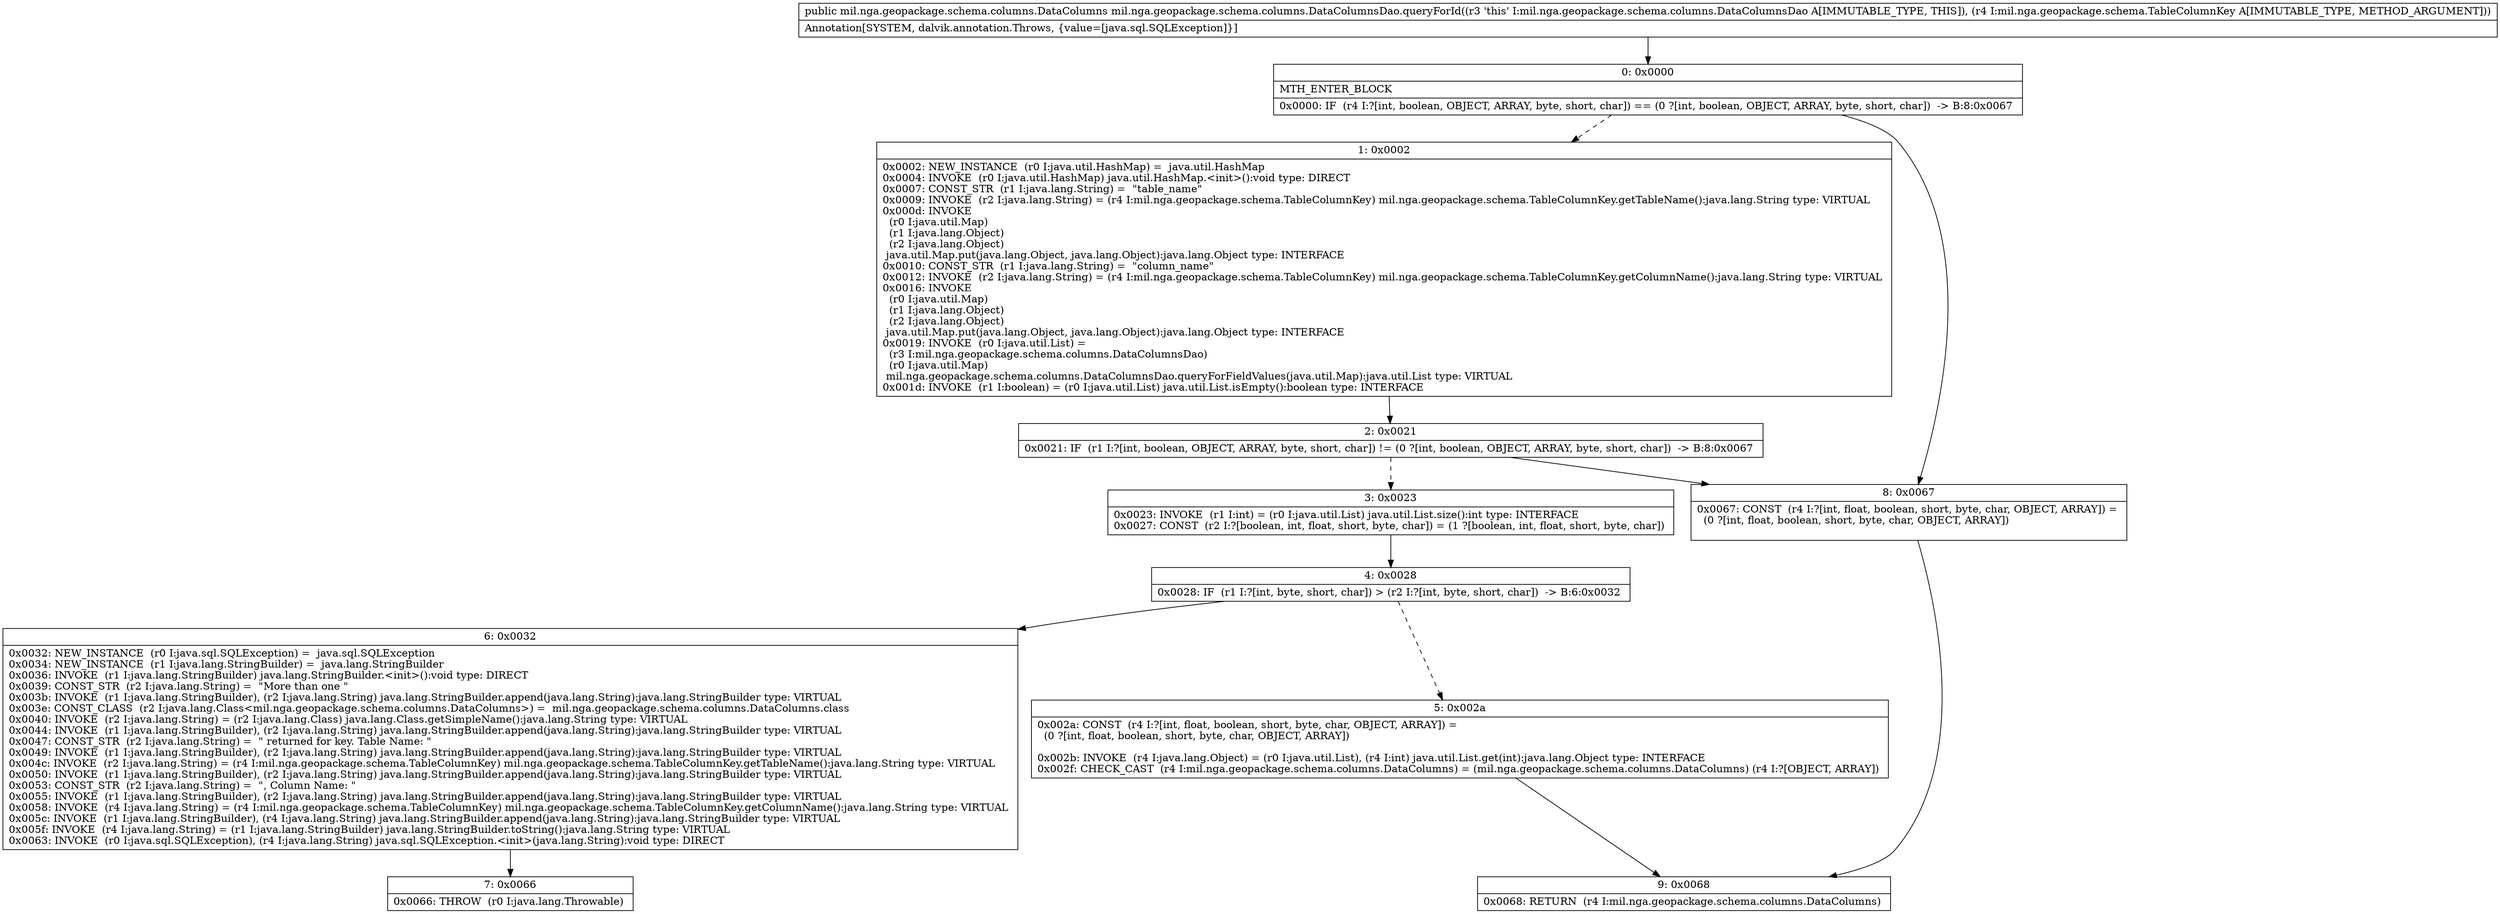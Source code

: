digraph "CFG formil.nga.geopackage.schema.columns.DataColumnsDao.queryForId(Lmil\/nga\/geopackage\/schema\/TableColumnKey;)Lmil\/nga\/geopackage\/schema\/columns\/DataColumns;" {
Node_0 [shape=record,label="{0\:\ 0x0000|MTH_ENTER_BLOCK\l|0x0000: IF  (r4 I:?[int, boolean, OBJECT, ARRAY, byte, short, char]) == (0 ?[int, boolean, OBJECT, ARRAY, byte, short, char])  \-\> B:8:0x0067 \l}"];
Node_1 [shape=record,label="{1\:\ 0x0002|0x0002: NEW_INSTANCE  (r0 I:java.util.HashMap) =  java.util.HashMap \l0x0004: INVOKE  (r0 I:java.util.HashMap) java.util.HashMap.\<init\>():void type: DIRECT \l0x0007: CONST_STR  (r1 I:java.lang.String) =  \"table_name\" \l0x0009: INVOKE  (r2 I:java.lang.String) = (r4 I:mil.nga.geopackage.schema.TableColumnKey) mil.nga.geopackage.schema.TableColumnKey.getTableName():java.lang.String type: VIRTUAL \l0x000d: INVOKE  \l  (r0 I:java.util.Map)\l  (r1 I:java.lang.Object)\l  (r2 I:java.lang.Object)\l java.util.Map.put(java.lang.Object, java.lang.Object):java.lang.Object type: INTERFACE \l0x0010: CONST_STR  (r1 I:java.lang.String) =  \"column_name\" \l0x0012: INVOKE  (r2 I:java.lang.String) = (r4 I:mil.nga.geopackage.schema.TableColumnKey) mil.nga.geopackage.schema.TableColumnKey.getColumnName():java.lang.String type: VIRTUAL \l0x0016: INVOKE  \l  (r0 I:java.util.Map)\l  (r1 I:java.lang.Object)\l  (r2 I:java.lang.Object)\l java.util.Map.put(java.lang.Object, java.lang.Object):java.lang.Object type: INTERFACE \l0x0019: INVOKE  (r0 I:java.util.List) = \l  (r3 I:mil.nga.geopackage.schema.columns.DataColumnsDao)\l  (r0 I:java.util.Map)\l mil.nga.geopackage.schema.columns.DataColumnsDao.queryForFieldValues(java.util.Map):java.util.List type: VIRTUAL \l0x001d: INVOKE  (r1 I:boolean) = (r0 I:java.util.List) java.util.List.isEmpty():boolean type: INTERFACE \l}"];
Node_2 [shape=record,label="{2\:\ 0x0021|0x0021: IF  (r1 I:?[int, boolean, OBJECT, ARRAY, byte, short, char]) != (0 ?[int, boolean, OBJECT, ARRAY, byte, short, char])  \-\> B:8:0x0067 \l}"];
Node_3 [shape=record,label="{3\:\ 0x0023|0x0023: INVOKE  (r1 I:int) = (r0 I:java.util.List) java.util.List.size():int type: INTERFACE \l0x0027: CONST  (r2 I:?[boolean, int, float, short, byte, char]) = (1 ?[boolean, int, float, short, byte, char]) \l}"];
Node_4 [shape=record,label="{4\:\ 0x0028|0x0028: IF  (r1 I:?[int, byte, short, char]) \> (r2 I:?[int, byte, short, char])  \-\> B:6:0x0032 \l}"];
Node_5 [shape=record,label="{5\:\ 0x002a|0x002a: CONST  (r4 I:?[int, float, boolean, short, byte, char, OBJECT, ARRAY]) = \l  (0 ?[int, float, boolean, short, byte, char, OBJECT, ARRAY])\l \l0x002b: INVOKE  (r4 I:java.lang.Object) = (r0 I:java.util.List), (r4 I:int) java.util.List.get(int):java.lang.Object type: INTERFACE \l0x002f: CHECK_CAST  (r4 I:mil.nga.geopackage.schema.columns.DataColumns) = (mil.nga.geopackage.schema.columns.DataColumns) (r4 I:?[OBJECT, ARRAY]) \l}"];
Node_6 [shape=record,label="{6\:\ 0x0032|0x0032: NEW_INSTANCE  (r0 I:java.sql.SQLException) =  java.sql.SQLException \l0x0034: NEW_INSTANCE  (r1 I:java.lang.StringBuilder) =  java.lang.StringBuilder \l0x0036: INVOKE  (r1 I:java.lang.StringBuilder) java.lang.StringBuilder.\<init\>():void type: DIRECT \l0x0039: CONST_STR  (r2 I:java.lang.String) =  \"More than one \" \l0x003b: INVOKE  (r1 I:java.lang.StringBuilder), (r2 I:java.lang.String) java.lang.StringBuilder.append(java.lang.String):java.lang.StringBuilder type: VIRTUAL \l0x003e: CONST_CLASS  (r2 I:java.lang.Class\<mil.nga.geopackage.schema.columns.DataColumns\>) =  mil.nga.geopackage.schema.columns.DataColumns.class \l0x0040: INVOKE  (r2 I:java.lang.String) = (r2 I:java.lang.Class) java.lang.Class.getSimpleName():java.lang.String type: VIRTUAL \l0x0044: INVOKE  (r1 I:java.lang.StringBuilder), (r2 I:java.lang.String) java.lang.StringBuilder.append(java.lang.String):java.lang.StringBuilder type: VIRTUAL \l0x0047: CONST_STR  (r2 I:java.lang.String) =  \" returned for key. Table Name: \" \l0x0049: INVOKE  (r1 I:java.lang.StringBuilder), (r2 I:java.lang.String) java.lang.StringBuilder.append(java.lang.String):java.lang.StringBuilder type: VIRTUAL \l0x004c: INVOKE  (r2 I:java.lang.String) = (r4 I:mil.nga.geopackage.schema.TableColumnKey) mil.nga.geopackage.schema.TableColumnKey.getTableName():java.lang.String type: VIRTUAL \l0x0050: INVOKE  (r1 I:java.lang.StringBuilder), (r2 I:java.lang.String) java.lang.StringBuilder.append(java.lang.String):java.lang.StringBuilder type: VIRTUAL \l0x0053: CONST_STR  (r2 I:java.lang.String) =  \", Column Name: \" \l0x0055: INVOKE  (r1 I:java.lang.StringBuilder), (r2 I:java.lang.String) java.lang.StringBuilder.append(java.lang.String):java.lang.StringBuilder type: VIRTUAL \l0x0058: INVOKE  (r4 I:java.lang.String) = (r4 I:mil.nga.geopackage.schema.TableColumnKey) mil.nga.geopackage.schema.TableColumnKey.getColumnName():java.lang.String type: VIRTUAL \l0x005c: INVOKE  (r1 I:java.lang.StringBuilder), (r4 I:java.lang.String) java.lang.StringBuilder.append(java.lang.String):java.lang.StringBuilder type: VIRTUAL \l0x005f: INVOKE  (r4 I:java.lang.String) = (r1 I:java.lang.StringBuilder) java.lang.StringBuilder.toString():java.lang.String type: VIRTUAL \l0x0063: INVOKE  (r0 I:java.sql.SQLException), (r4 I:java.lang.String) java.sql.SQLException.\<init\>(java.lang.String):void type: DIRECT \l}"];
Node_7 [shape=record,label="{7\:\ 0x0066|0x0066: THROW  (r0 I:java.lang.Throwable) \l}"];
Node_8 [shape=record,label="{8\:\ 0x0067|0x0067: CONST  (r4 I:?[int, float, boolean, short, byte, char, OBJECT, ARRAY]) = \l  (0 ?[int, float, boolean, short, byte, char, OBJECT, ARRAY])\l \l}"];
Node_9 [shape=record,label="{9\:\ 0x0068|0x0068: RETURN  (r4 I:mil.nga.geopackage.schema.columns.DataColumns) \l}"];
MethodNode[shape=record,label="{public mil.nga.geopackage.schema.columns.DataColumns mil.nga.geopackage.schema.columns.DataColumnsDao.queryForId((r3 'this' I:mil.nga.geopackage.schema.columns.DataColumnsDao A[IMMUTABLE_TYPE, THIS]), (r4 I:mil.nga.geopackage.schema.TableColumnKey A[IMMUTABLE_TYPE, METHOD_ARGUMENT]))  | Annotation[SYSTEM, dalvik.annotation.Throws, \{value=[java.sql.SQLException]\}]\l}"];
MethodNode -> Node_0;
Node_0 -> Node_1[style=dashed];
Node_0 -> Node_8;
Node_1 -> Node_2;
Node_2 -> Node_3[style=dashed];
Node_2 -> Node_8;
Node_3 -> Node_4;
Node_4 -> Node_5[style=dashed];
Node_4 -> Node_6;
Node_5 -> Node_9;
Node_6 -> Node_7;
Node_8 -> Node_9;
}

